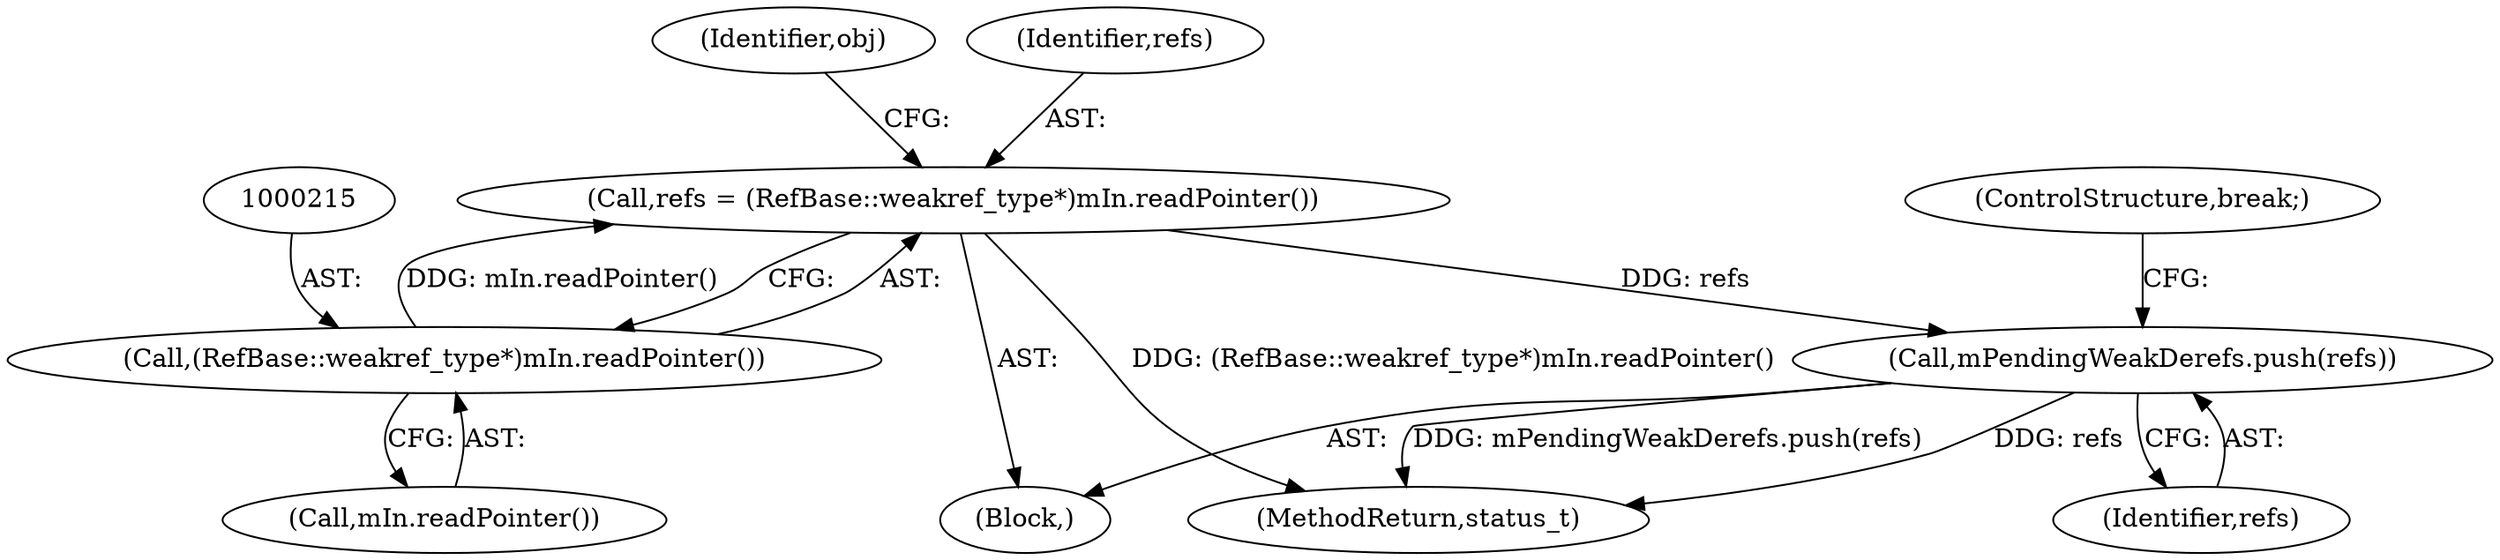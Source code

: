 digraph "0_Android_a59b827869a2ea04022dd225007f29af8d61837a@pointer" {
"1000222" [label="(Call,mPendingWeakDerefs.push(refs))"];
"1000212" [label="(Call,refs = (RefBase::weakref_type*)mIn.readPointer())"];
"1000214" [label="(Call,(RefBase::weakref_type*)mIn.readPointer())"];
"1000224" [label="(ControlStructure,break;)"];
"1000115" [label="(Block,)"];
"1000592" [label="(MethodReturn,status_t)"];
"1000218" [label="(Identifier,obj)"];
"1000216" [label="(Call,mIn.readPointer())"];
"1000222" [label="(Call,mPendingWeakDerefs.push(refs))"];
"1000223" [label="(Identifier,refs)"];
"1000213" [label="(Identifier,refs)"];
"1000214" [label="(Call,(RefBase::weakref_type*)mIn.readPointer())"];
"1000212" [label="(Call,refs = (RefBase::weakref_type*)mIn.readPointer())"];
"1000222" -> "1000115"  [label="AST: "];
"1000222" -> "1000223"  [label="CFG: "];
"1000223" -> "1000222"  [label="AST: "];
"1000224" -> "1000222"  [label="CFG: "];
"1000222" -> "1000592"  [label="DDG: refs"];
"1000222" -> "1000592"  [label="DDG: mPendingWeakDerefs.push(refs)"];
"1000212" -> "1000222"  [label="DDG: refs"];
"1000212" -> "1000115"  [label="AST: "];
"1000212" -> "1000214"  [label="CFG: "];
"1000213" -> "1000212"  [label="AST: "];
"1000214" -> "1000212"  [label="AST: "];
"1000218" -> "1000212"  [label="CFG: "];
"1000212" -> "1000592"  [label="DDG: (RefBase::weakref_type*)mIn.readPointer()"];
"1000214" -> "1000212"  [label="DDG: mIn.readPointer()"];
"1000214" -> "1000216"  [label="CFG: "];
"1000215" -> "1000214"  [label="AST: "];
"1000216" -> "1000214"  [label="AST: "];
}
